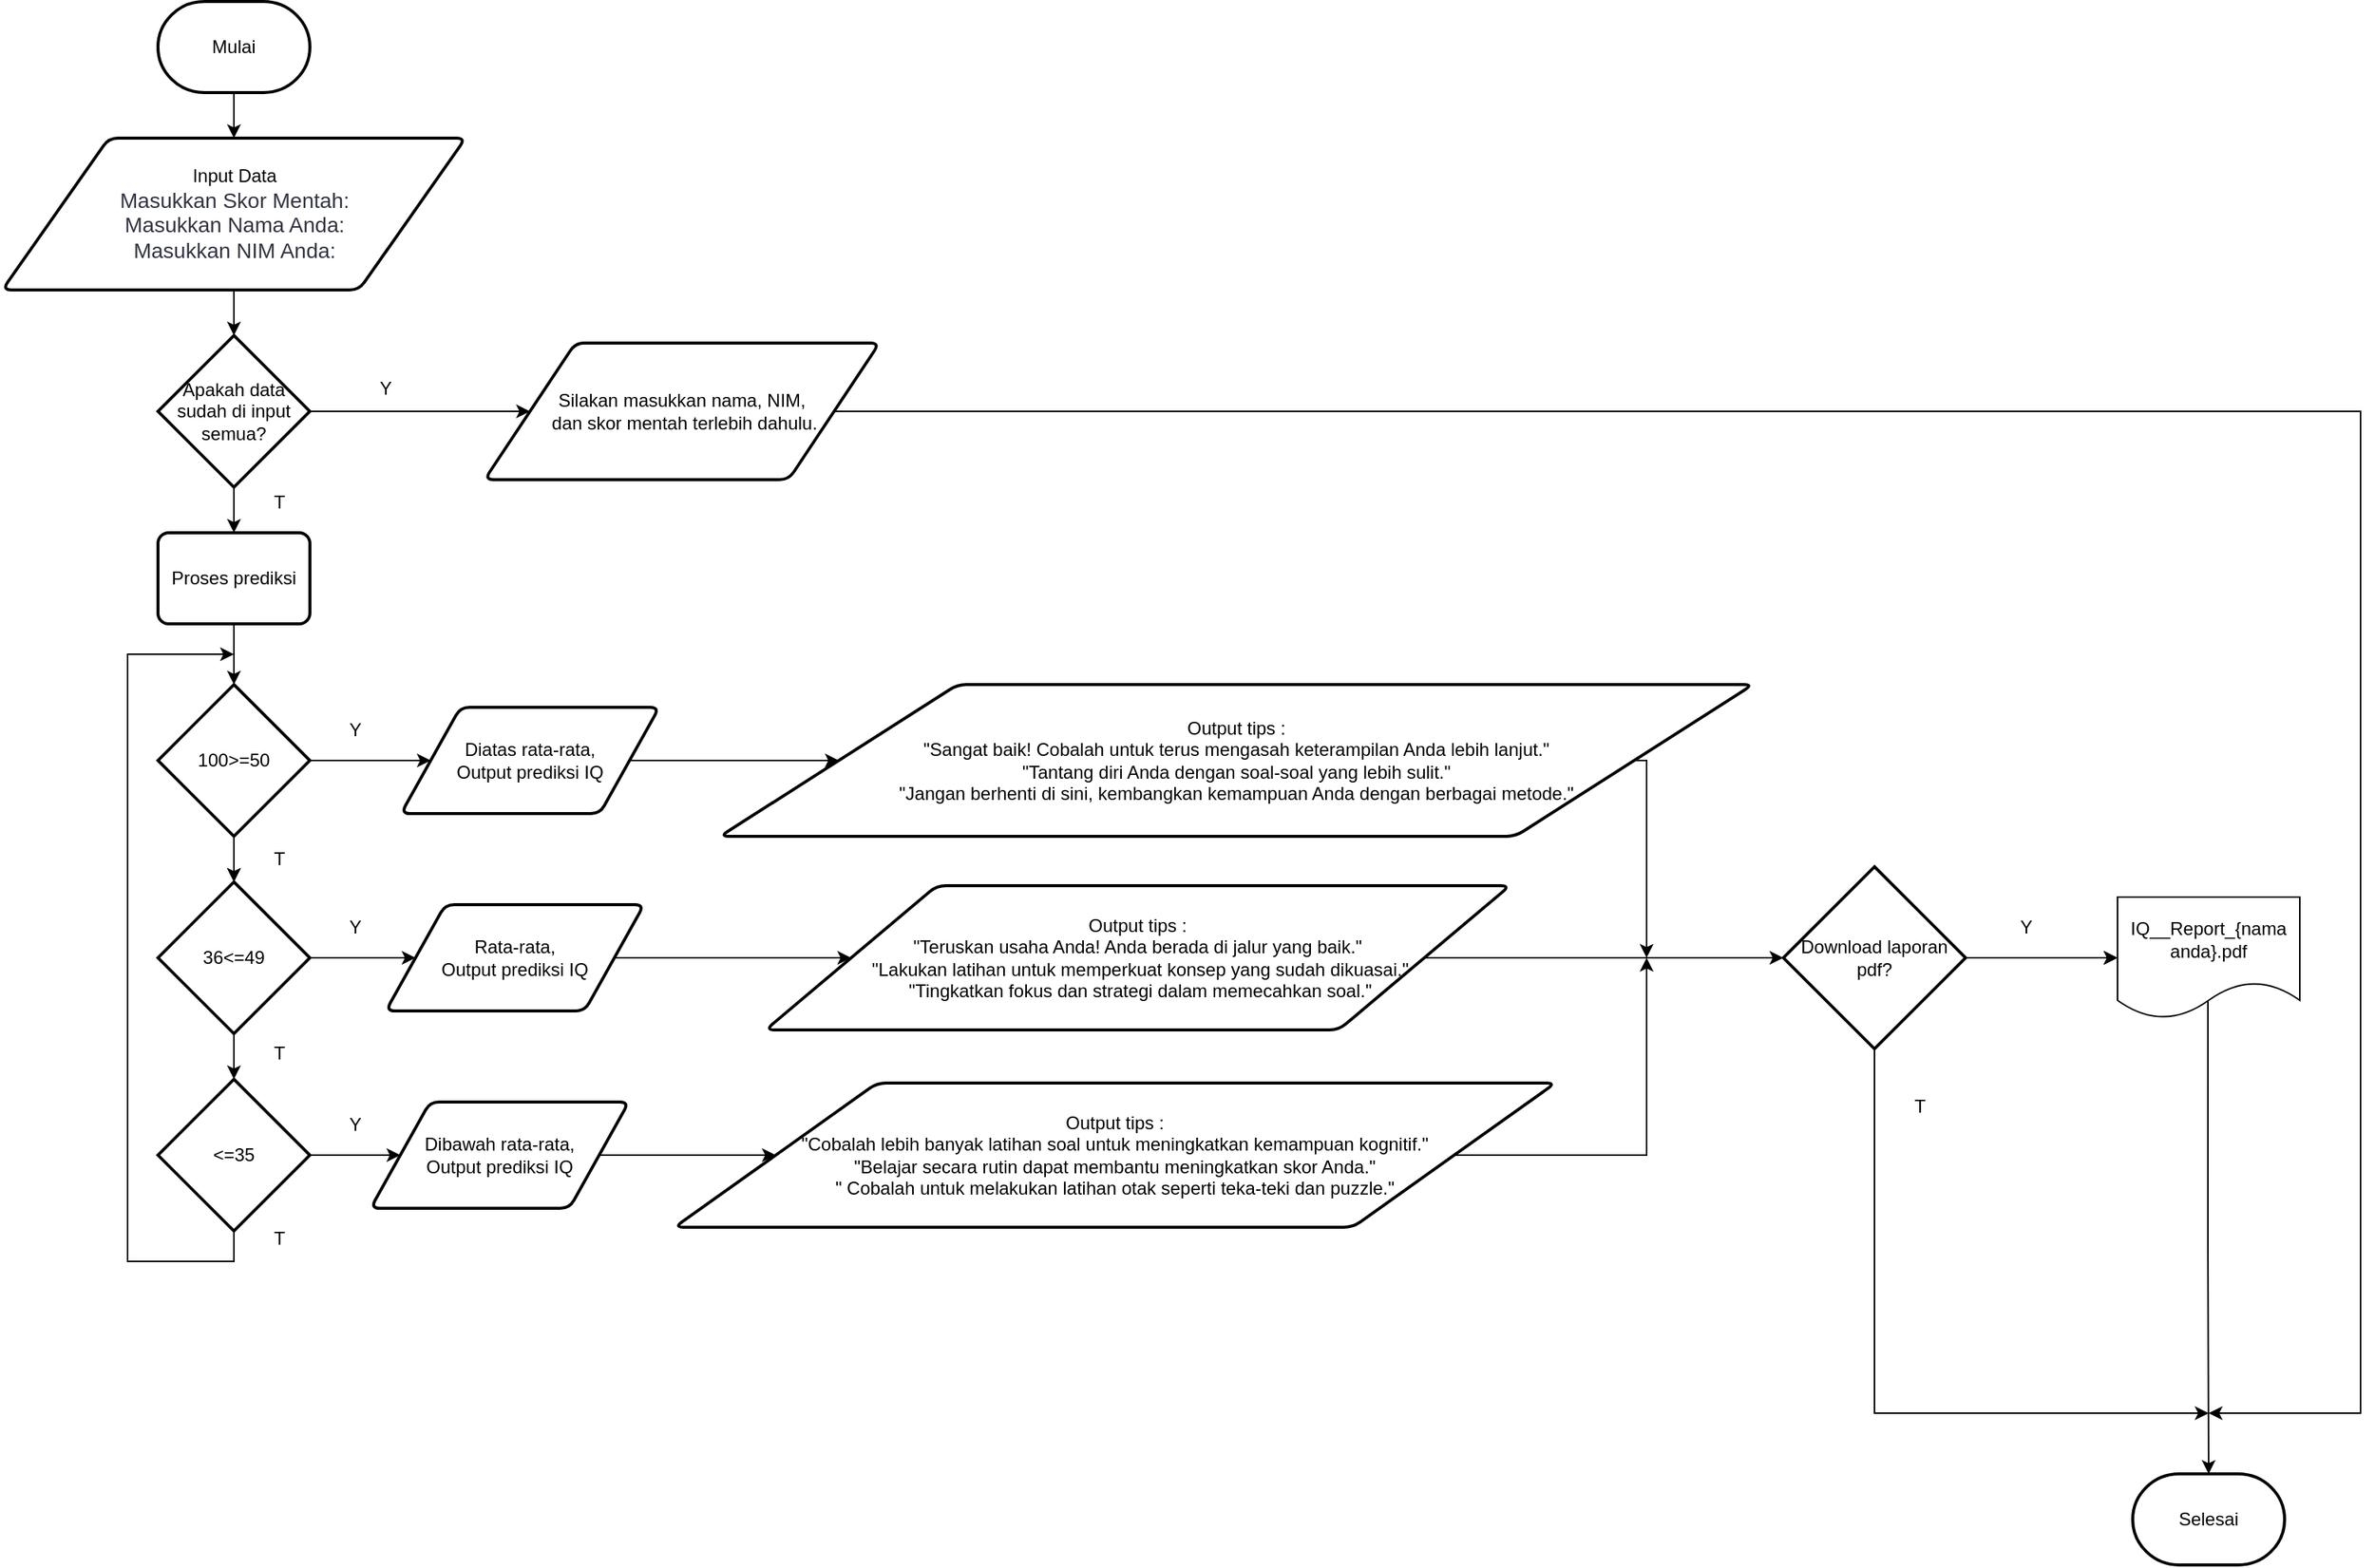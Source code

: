 <mxfile version="25.0.3">
  <diagram name="Page-1" id="5vtFqJiqPh0uv9gQipby">
    <mxGraphModel dx="2357" dy="2446" grid="1" gridSize="10" guides="1" tooltips="1" connect="1" arrows="1" fold="1" page="1" pageScale="1" pageWidth="850" pageHeight="1100" math="0" shadow="0">
      <root>
        <mxCell id="0" />
        <mxCell id="1" parent="0" />
        <mxCell id="rVsUTsS7f-u5MV3LkaPq-25" value="" style="edgeStyle=orthogonalEdgeStyle;rounded=0;orthogonalLoop=1;jettySize=auto;html=1;" edge="1" parent="1" source="rVsUTsS7f-u5MV3LkaPq-3" target="rVsUTsS7f-u5MV3LkaPq-4">
          <mxGeometry relative="1" as="geometry" />
        </mxCell>
        <mxCell id="rVsUTsS7f-u5MV3LkaPq-3" value="Mulai" style="strokeWidth=2;html=1;shape=mxgraph.flowchart.terminator;whiteSpace=wrap;" vertex="1" parent="1">
          <mxGeometry x="390" y="-110" width="100" height="60" as="geometry" />
        </mxCell>
        <mxCell id="rVsUTsS7f-u5MV3LkaPq-27" value="" style="edgeStyle=orthogonalEdgeStyle;rounded=0;orthogonalLoop=1;jettySize=auto;html=1;" edge="1" parent="1" source="rVsUTsS7f-u5MV3LkaPq-4" target="rVsUTsS7f-u5MV3LkaPq-24">
          <mxGeometry relative="1" as="geometry" />
        </mxCell>
        <mxCell id="rVsUTsS7f-u5MV3LkaPq-4" value="Input Data&lt;div&gt;&lt;div&gt;&lt;font face=&quot;Arial, sans-serif&quot; color=&quot;#31333f&quot;&gt;&lt;span style=&quot;font-size: 14px;&quot;&gt;Masukkan Skor Mentah:&lt;/span&gt;&lt;/font&gt;&lt;/div&gt;&lt;div&gt;&lt;font face=&quot;Arial, sans-serif&quot; color=&quot;#31333f&quot;&gt;&lt;span style=&quot;font-size: 14px;&quot;&gt;Masukkan Nama Anda:&lt;/span&gt;&lt;/font&gt;&lt;/div&gt;&lt;div&gt;&lt;font face=&quot;Arial, sans-serif&quot; color=&quot;#31333f&quot;&gt;&lt;span style=&quot;font-size: 14px;&quot;&gt;Masukkan NIM Anda:&lt;/span&gt;&lt;/font&gt;&lt;/div&gt;&lt;/div&gt;" style="shape=parallelogram;html=1;strokeWidth=2;perimeter=parallelogramPerimeter;whiteSpace=wrap;rounded=1;arcSize=12;size=0.23;" vertex="1" parent="1">
          <mxGeometry x="287.5" y="-20" width="305" height="100" as="geometry" />
        </mxCell>
        <mxCell id="rVsUTsS7f-u5MV3LkaPq-32" value="" style="edgeStyle=orthogonalEdgeStyle;rounded=0;orthogonalLoop=1;jettySize=auto;html=1;" edge="1" parent="1" source="rVsUTsS7f-u5MV3LkaPq-8" target="rVsUTsS7f-u5MV3LkaPq-7">
          <mxGeometry relative="1" as="geometry" />
        </mxCell>
        <mxCell id="rVsUTsS7f-u5MV3LkaPq-6" value="Proses prediksi" style="rounded=1;whiteSpace=wrap;html=1;absoluteArcSize=1;arcSize=14;strokeWidth=2;" vertex="1" parent="1">
          <mxGeometry x="390" y="240" width="100" height="60" as="geometry" />
        </mxCell>
        <mxCell id="rVsUTsS7f-u5MV3LkaPq-36" value="" style="edgeStyle=orthogonalEdgeStyle;rounded=0;orthogonalLoop=1;jettySize=auto;html=1;" edge="1" parent="1" source="rVsUTsS7f-u5MV3LkaPq-7" target="rVsUTsS7f-u5MV3LkaPq-11">
          <mxGeometry relative="1" as="geometry" />
        </mxCell>
        <mxCell id="rVsUTsS7f-u5MV3LkaPq-50" style="edgeStyle=orthogonalEdgeStyle;rounded=0;orthogonalLoop=1;jettySize=auto;html=1;" edge="1" parent="1" source="rVsUTsS7f-u5MV3LkaPq-7" target="rVsUTsS7f-u5MV3LkaPq-9">
          <mxGeometry relative="1" as="geometry" />
        </mxCell>
        <mxCell id="rVsUTsS7f-u5MV3LkaPq-7" value="36&amp;lt;=49" style="strokeWidth=2;html=1;shape=mxgraph.flowchart.decision;whiteSpace=wrap;" vertex="1" parent="1">
          <mxGeometry x="390" y="470" width="100" height="100" as="geometry" />
        </mxCell>
        <mxCell id="rVsUTsS7f-u5MV3LkaPq-35" value="" style="edgeStyle=orthogonalEdgeStyle;rounded=0;orthogonalLoop=1;jettySize=auto;html=1;" edge="1" parent="1" source="rVsUTsS7f-u5MV3LkaPq-8" target="rVsUTsS7f-u5MV3LkaPq-10">
          <mxGeometry relative="1" as="geometry" />
        </mxCell>
        <mxCell id="rVsUTsS7f-u5MV3LkaPq-49" style="edgeStyle=orthogonalEdgeStyle;rounded=0;orthogonalLoop=1;jettySize=auto;html=1;" edge="1" parent="1" source="rVsUTsS7f-u5MV3LkaPq-8" target="rVsUTsS7f-u5MV3LkaPq-7">
          <mxGeometry relative="1" as="geometry" />
        </mxCell>
        <mxCell id="rVsUTsS7f-u5MV3LkaPq-37" value="" style="edgeStyle=orthogonalEdgeStyle;rounded=0;orthogonalLoop=1;jettySize=auto;html=1;" edge="1" parent="1" source="rVsUTsS7f-u5MV3LkaPq-9" target="rVsUTsS7f-u5MV3LkaPq-12">
          <mxGeometry relative="1" as="geometry" />
        </mxCell>
        <mxCell id="rVsUTsS7f-u5MV3LkaPq-9" value="&amp;lt;=35" style="strokeWidth=2;html=1;shape=mxgraph.flowchart.decision;whiteSpace=wrap;" vertex="1" parent="1">
          <mxGeometry x="390" y="600" width="100" height="100" as="geometry" />
        </mxCell>
        <mxCell id="rVsUTsS7f-u5MV3LkaPq-38" style="edgeStyle=orthogonalEdgeStyle;rounded=0;orthogonalLoop=1;jettySize=auto;html=1;" edge="1" parent="1" source="rVsUTsS7f-u5MV3LkaPq-10" target="rVsUTsS7f-u5MV3LkaPq-17">
          <mxGeometry relative="1" as="geometry" />
        </mxCell>
        <mxCell id="rVsUTsS7f-u5MV3LkaPq-10" value="Diatas rata-rata,&lt;div&gt;Output prediksi IQ&lt;/div&gt;" style="shape=parallelogram;html=1;strokeWidth=2;perimeter=parallelogramPerimeter;whiteSpace=wrap;rounded=1;arcSize=12;size=0.23;" vertex="1" parent="1">
          <mxGeometry x="550" y="355" width="170" height="70" as="geometry" />
        </mxCell>
        <mxCell id="rVsUTsS7f-u5MV3LkaPq-39" style="edgeStyle=orthogonalEdgeStyle;rounded=0;orthogonalLoop=1;jettySize=auto;html=1;" edge="1" parent="1" source="rVsUTsS7f-u5MV3LkaPq-11" target="rVsUTsS7f-u5MV3LkaPq-16">
          <mxGeometry relative="1" as="geometry" />
        </mxCell>
        <mxCell id="rVsUTsS7f-u5MV3LkaPq-11" value="Rata-rata,&lt;div&gt;Output prediksi IQ&lt;/div&gt;" style="shape=parallelogram;html=1;strokeWidth=2;perimeter=parallelogramPerimeter;whiteSpace=wrap;rounded=1;arcSize=12;size=0.23;" vertex="1" parent="1">
          <mxGeometry x="540" y="485" width="170" height="70" as="geometry" />
        </mxCell>
        <mxCell id="rVsUTsS7f-u5MV3LkaPq-40" style="edgeStyle=orthogonalEdgeStyle;rounded=0;orthogonalLoop=1;jettySize=auto;html=1;" edge="1" parent="1" source="rVsUTsS7f-u5MV3LkaPq-12" target="rVsUTsS7f-u5MV3LkaPq-14">
          <mxGeometry relative="1" as="geometry" />
        </mxCell>
        <mxCell id="rVsUTsS7f-u5MV3LkaPq-12" value="Dibawah rata-rata,&lt;div&gt;Output prediksi IQ&lt;/div&gt;" style="shape=parallelogram;html=1;strokeWidth=2;perimeter=parallelogramPerimeter;whiteSpace=wrap;rounded=1;arcSize=12;size=0.23;" vertex="1" parent="1">
          <mxGeometry x="530" y="615" width="170" height="70" as="geometry" />
        </mxCell>
        <mxCell id="rVsUTsS7f-u5MV3LkaPq-14" value="&lt;div&gt;Output tips :&lt;/div&gt;&lt;div&gt;&quot;Cobalah lebih banyak latihan soal untuk meningkatkan kemampuan kognitif.&quot;&lt;/div&gt;&lt;div&gt;&quot;Belajar secara rutin dapat membantu meningkatkan skor Anda.&quot;&lt;/div&gt;&lt;div&gt;&quot; Cobalah untuk melakukan latihan otak seperti teka-teki dan puzzle.&quot;&lt;/div&gt;" style="shape=parallelogram;html=1;strokeWidth=2;perimeter=parallelogramPerimeter;whiteSpace=wrap;rounded=1;arcSize=12;size=0.23;" vertex="1" parent="1">
          <mxGeometry x="730" y="602.5" width="580" height="95" as="geometry" />
        </mxCell>
        <mxCell id="rVsUTsS7f-u5MV3LkaPq-16" value="&lt;div&gt;Output tips :&lt;/div&gt;&lt;div&gt;&lt;div&gt;&quot;Teruskan usaha Anda! Anda berada di jalur yang baik.&quot;&lt;/div&gt;&lt;div&gt;&amp;nbsp;&quot;Lakukan latihan untuk memperkuat konsep yang sudah dikuasai.&quot;&lt;/div&gt;&lt;div&gt;&amp;nbsp;&quot;Tingkatkan fokus dan strategi dalam memecahkan soal.&quot;&lt;/div&gt;&lt;/div&gt;" style="shape=parallelogram;html=1;strokeWidth=2;perimeter=parallelogramPerimeter;whiteSpace=wrap;rounded=1;arcSize=12;size=0.23;" vertex="1" parent="1">
          <mxGeometry x="790" y="472.5" width="490" height="95" as="geometry" />
        </mxCell>
        <mxCell id="rVsUTsS7f-u5MV3LkaPq-53" style="edgeStyle=orthogonalEdgeStyle;rounded=0;orthogonalLoop=1;jettySize=auto;html=1;exitX=1;exitY=0.5;exitDx=0;exitDy=0;" edge="1" parent="1" source="rVsUTsS7f-u5MV3LkaPq-17">
          <mxGeometry relative="1" as="geometry">
            <mxPoint x="1370" y="520" as="targetPoint" />
            <Array as="points">
              <mxPoint x="1370" y="390" />
              <mxPoint x="1370" y="520" />
            </Array>
          </mxGeometry>
        </mxCell>
        <mxCell id="rVsUTsS7f-u5MV3LkaPq-17" value="&lt;div&gt;Output tips :&lt;/div&gt;&lt;div&gt;&lt;div&gt;&quot;Sangat baik! Cobalah untuk terus mengasah keterampilan Anda lebih lanjut.&quot;&lt;/div&gt;&lt;div&gt;&quot;Tantang diri Anda dengan soal-soal yang lebih sulit.&quot;&lt;/div&gt;&lt;div&gt;&quot;Jangan berhenti di sini, kembangkan kemampuan Anda dengan berbagai metode.&quot;&lt;/div&gt;&lt;/div&gt;" style="shape=parallelogram;html=1;strokeWidth=2;perimeter=parallelogramPerimeter;whiteSpace=wrap;rounded=1;arcSize=12;size=0.23;" vertex="1" parent="1">
          <mxGeometry x="760" y="340" width="680" height="100" as="geometry" />
        </mxCell>
        <mxCell id="rVsUTsS7f-u5MV3LkaPq-45" value="" style="edgeStyle=orthogonalEdgeStyle;rounded=0;orthogonalLoop=1;jettySize=auto;html=1;" edge="1" parent="1" source="rVsUTsS7f-u5MV3LkaPq-19" target="rVsUTsS7f-u5MV3LkaPq-58">
          <mxGeometry relative="1" as="geometry">
            <mxPoint x="1520" y="700" as="targetPoint" />
          </mxGeometry>
        </mxCell>
        <mxCell id="rVsUTsS7f-u5MV3LkaPq-19" value="Download laporan pdf?" style="strokeWidth=2;html=1;shape=mxgraph.flowchart.decision;whiteSpace=wrap;" vertex="1" parent="1">
          <mxGeometry x="1460" y="460" width="120" height="120" as="geometry" />
        </mxCell>
        <mxCell id="rVsUTsS7f-u5MV3LkaPq-46" value="" style="edgeStyle=orthogonalEdgeStyle;rounded=0;orthogonalLoop=1;jettySize=auto;html=1;exitX=0.496;exitY=0.854;exitDx=0;exitDy=0;exitPerimeter=0;" edge="1" parent="1" source="rVsUTsS7f-u5MV3LkaPq-58" target="rVsUTsS7f-u5MV3LkaPq-22">
          <mxGeometry relative="1" as="geometry">
            <mxPoint x="1520" y="760.0" as="sourcePoint" />
          </mxGeometry>
        </mxCell>
        <mxCell id="rVsUTsS7f-u5MV3LkaPq-22" value="Selesai" style="strokeWidth=2;html=1;shape=mxgraph.flowchart.terminator;whiteSpace=wrap;" vertex="1" parent="1">
          <mxGeometry x="1690" y="860" width="100" height="60" as="geometry" />
        </mxCell>
        <mxCell id="rVsUTsS7f-u5MV3LkaPq-23" value="Silakan masukkan nama, NIM,&lt;div&gt;&amp;nbsp;dan skor mentah terlebih dahulu.&lt;/div&gt;" style="shape=parallelogram;html=1;strokeWidth=2;perimeter=parallelogramPerimeter;whiteSpace=wrap;rounded=1;arcSize=12;size=0.23;" vertex="1" parent="1">
          <mxGeometry x="605" y="115" width="260" height="90" as="geometry" />
        </mxCell>
        <mxCell id="rVsUTsS7f-u5MV3LkaPq-28" value="" style="edgeStyle=orthogonalEdgeStyle;rounded=0;orthogonalLoop=1;jettySize=auto;html=1;" edge="1" parent="1" source="rVsUTsS7f-u5MV3LkaPq-24" target="rVsUTsS7f-u5MV3LkaPq-23">
          <mxGeometry relative="1" as="geometry" />
        </mxCell>
        <mxCell id="rVsUTsS7f-u5MV3LkaPq-29" value="" style="edgeStyle=orthogonalEdgeStyle;rounded=0;orthogonalLoop=1;jettySize=auto;html=1;" edge="1" parent="1" source="rVsUTsS7f-u5MV3LkaPq-24" target="rVsUTsS7f-u5MV3LkaPq-6">
          <mxGeometry relative="1" as="geometry" />
        </mxCell>
        <mxCell id="rVsUTsS7f-u5MV3LkaPq-24" value="Apakah data sudah di input semua?" style="strokeWidth=2;html=1;shape=mxgraph.flowchart.decision;whiteSpace=wrap;" vertex="1" parent="1">
          <mxGeometry x="390" y="110" width="100" height="100" as="geometry" />
        </mxCell>
        <mxCell id="rVsUTsS7f-u5MV3LkaPq-41" style="edgeStyle=orthogonalEdgeStyle;rounded=0;orthogonalLoop=1;jettySize=auto;html=1;entryX=0;entryY=0.5;entryDx=0;entryDy=0;entryPerimeter=0;" edge="1" parent="1" source="rVsUTsS7f-u5MV3LkaPq-16" target="rVsUTsS7f-u5MV3LkaPq-19">
          <mxGeometry relative="1" as="geometry" />
        </mxCell>
        <mxCell id="rVsUTsS7f-u5MV3LkaPq-47" style="edgeStyle=orthogonalEdgeStyle;rounded=0;orthogonalLoop=1;jettySize=auto;html=1;exitX=1;exitY=0.5;exitDx=0;exitDy=0;" edge="1" parent="1" source="rVsUTsS7f-u5MV3LkaPq-23">
          <mxGeometry relative="1" as="geometry">
            <mxPoint x="1740" y="820" as="targetPoint" />
            <Array as="points">
              <mxPoint x="1840" y="160" />
              <mxPoint x="1840" y="820" />
            </Array>
          </mxGeometry>
        </mxCell>
        <mxCell id="rVsUTsS7f-u5MV3LkaPq-52" value="" style="edgeStyle=orthogonalEdgeStyle;rounded=0;orthogonalLoop=1;jettySize=auto;html=1;" edge="1" parent="1" source="rVsUTsS7f-u5MV3LkaPq-6" target="rVsUTsS7f-u5MV3LkaPq-8">
          <mxGeometry relative="1" as="geometry">
            <mxPoint x="440" y="270" as="sourcePoint" />
            <mxPoint x="440" y="360" as="targetPoint" />
          </mxGeometry>
        </mxCell>
        <mxCell id="rVsUTsS7f-u5MV3LkaPq-8" value="100&amp;gt;=50" style="strokeWidth=2;html=1;shape=mxgraph.flowchart.decision;whiteSpace=wrap;" vertex="1" parent="1">
          <mxGeometry x="390" y="340" width="100" height="100" as="geometry" />
        </mxCell>
        <mxCell id="rVsUTsS7f-u5MV3LkaPq-54" style="edgeStyle=orthogonalEdgeStyle;rounded=0;orthogonalLoop=1;jettySize=auto;html=1;" edge="1" parent="1" source="rVsUTsS7f-u5MV3LkaPq-14">
          <mxGeometry relative="1" as="geometry">
            <mxPoint x="1370" y="520" as="targetPoint" />
            <Array as="points">
              <mxPoint x="1370" y="650" />
              <mxPoint x="1370" y="520" />
            </Array>
          </mxGeometry>
        </mxCell>
        <mxCell id="rVsUTsS7f-u5MV3LkaPq-55" style="edgeStyle=orthogonalEdgeStyle;rounded=0;orthogonalLoop=1;jettySize=auto;html=1;exitX=0.5;exitY=1;exitDx=0;exitDy=0;exitPerimeter=0;" edge="1" parent="1" source="rVsUTsS7f-u5MV3LkaPq-9">
          <mxGeometry relative="1" as="geometry">
            <mxPoint x="440" y="320" as="targetPoint" />
            <Array as="points">
              <mxPoint x="440" y="720" />
              <mxPoint x="370" y="720" />
              <mxPoint x="370" y="320" />
            </Array>
          </mxGeometry>
        </mxCell>
        <mxCell id="rVsUTsS7f-u5MV3LkaPq-56" style="edgeStyle=orthogonalEdgeStyle;rounded=0;orthogonalLoop=1;jettySize=auto;html=1;exitX=0.5;exitY=1;exitDx=0;exitDy=0;exitPerimeter=0;" edge="1" parent="1" source="rVsUTsS7f-u5MV3LkaPq-19">
          <mxGeometry relative="1" as="geometry">
            <mxPoint x="1740" y="820" as="targetPoint" />
            <Array as="points">
              <mxPoint x="1520" y="820" />
            </Array>
          </mxGeometry>
        </mxCell>
        <mxCell id="rVsUTsS7f-u5MV3LkaPq-59" value="" style="edgeStyle=orthogonalEdgeStyle;rounded=0;orthogonalLoop=1;jettySize=auto;html=1;exitX=1;exitY=0.5;exitDx=0;exitDy=0;exitPerimeter=0;" edge="1" parent="1" source="rVsUTsS7f-u5MV3LkaPq-19" target="rVsUTsS7f-u5MV3LkaPq-58">
          <mxGeometry relative="1" as="geometry">
            <mxPoint x="1580" y="520" as="sourcePoint" />
            <mxPoint x="1520" y="820" as="targetPoint" />
            <Array as="points" />
          </mxGeometry>
        </mxCell>
        <mxCell id="rVsUTsS7f-u5MV3LkaPq-58" value="IQ__Report_{nama anda}.pdf" style="shape=document;whiteSpace=wrap;html=1;boundedLbl=1;" vertex="1" parent="1">
          <mxGeometry x="1680" y="480" width="120" height="80" as="geometry" />
        </mxCell>
        <mxCell id="rVsUTsS7f-u5MV3LkaPq-60" value="Y" style="text;html=1;align=center;verticalAlign=middle;whiteSpace=wrap;rounded=0;" vertex="1" parent="1">
          <mxGeometry x="490" y="355" width="60" height="30" as="geometry" />
        </mxCell>
        <mxCell id="rVsUTsS7f-u5MV3LkaPq-61" value="T" style="text;html=1;align=center;verticalAlign=middle;whiteSpace=wrap;rounded=0;" vertex="1" parent="1">
          <mxGeometry x="440" y="440" width="60" height="30" as="geometry" />
        </mxCell>
        <mxCell id="rVsUTsS7f-u5MV3LkaPq-62" value="Y" style="text;html=1;align=center;verticalAlign=middle;whiteSpace=wrap;rounded=0;" vertex="1" parent="1">
          <mxGeometry x="490" y="485" width="60" height="30" as="geometry" />
        </mxCell>
        <mxCell id="rVsUTsS7f-u5MV3LkaPq-63" value="Y" style="text;html=1;align=center;verticalAlign=middle;whiteSpace=wrap;rounded=0;" vertex="1" parent="1">
          <mxGeometry x="490" y="615" width="60" height="30" as="geometry" />
        </mxCell>
        <mxCell id="rVsUTsS7f-u5MV3LkaPq-64" value="T" style="text;html=1;align=center;verticalAlign=middle;whiteSpace=wrap;rounded=0;" vertex="1" parent="1">
          <mxGeometry x="440" y="567.5" width="60" height="30" as="geometry" />
        </mxCell>
        <mxCell id="rVsUTsS7f-u5MV3LkaPq-65" value="T" style="text;html=1;align=center;verticalAlign=middle;whiteSpace=wrap;rounded=0;" vertex="1" parent="1">
          <mxGeometry x="440" y="690" width="60" height="30" as="geometry" />
        </mxCell>
        <mxCell id="rVsUTsS7f-u5MV3LkaPq-66" value="Y" style="text;html=1;align=center;verticalAlign=middle;whiteSpace=wrap;rounded=0;" vertex="1" parent="1">
          <mxGeometry x="510" y="130" width="60" height="30" as="geometry" />
        </mxCell>
        <mxCell id="rVsUTsS7f-u5MV3LkaPq-67" value="T" style="text;html=1;align=center;verticalAlign=middle;whiteSpace=wrap;rounded=0;" vertex="1" parent="1">
          <mxGeometry x="440" y="205" width="60" height="30" as="geometry" />
        </mxCell>
        <mxCell id="rVsUTsS7f-u5MV3LkaPq-68" value="Y" style="text;html=1;align=center;verticalAlign=middle;whiteSpace=wrap;rounded=0;" vertex="1" parent="1">
          <mxGeometry x="1590" y="485" width="60" height="30" as="geometry" />
        </mxCell>
        <mxCell id="rVsUTsS7f-u5MV3LkaPq-69" value="T" style="text;html=1;align=center;verticalAlign=middle;whiteSpace=wrap;rounded=0;" vertex="1" parent="1">
          <mxGeometry x="1520" y="602.5" width="60" height="30" as="geometry" />
        </mxCell>
      </root>
    </mxGraphModel>
  </diagram>
</mxfile>
